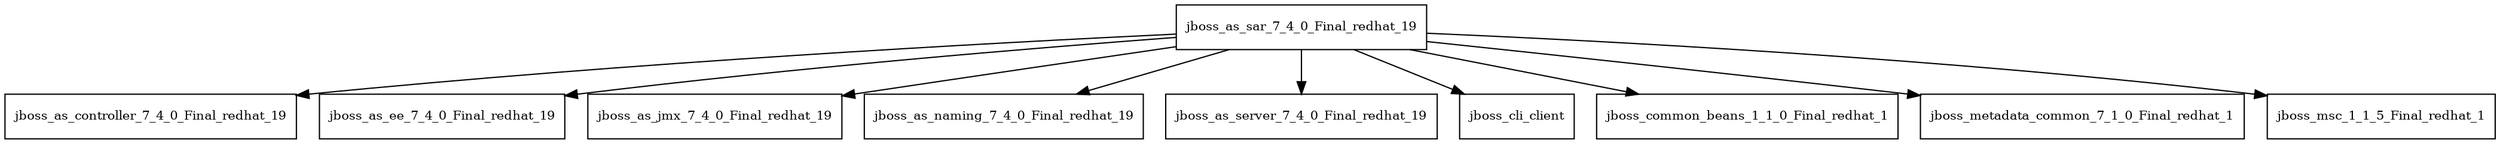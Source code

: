 digraph jboss_as_sar_7_4_0_Final_redhat_19_dependencies {
  node [shape = box, fontsize=10.0];
  jboss_as_sar_7_4_0_Final_redhat_19 -> jboss_as_controller_7_4_0_Final_redhat_19;
  jboss_as_sar_7_4_0_Final_redhat_19 -> jboss_as_ee_7_4_0_Final_redhat_19;
  jboss_as_sar_7_4_0_Final_redhat_19 -> jboss_as_jmx_7_4_0_Final_redhat_19;
  jboss_as_sar_7_4_0_Final_redhat_19 -> jboss_as_naming_7_4_0_Final_redhat_19;
  jboss_as_sar_7_4_0_Final_redhat_19 -> jboss_as_server_7_4_0_Final_redhat_19;
  jboss_as_sar_7_4_0_Final_redhat_19 -> jboss_cli_client;
  jboss_as_sar_7_4_0_Final_redhat_19 -> jboss_common_beans_1_1_0_Final_redhat_1;
  jboss_as_sar_7_4_0_Final_redhat_19 -> jboss_metadata_common_7_1_0_Final_redhat_1;
  jboss_as_sar_7_4_0_Final_redhat_19 -> jboss_msc_1_1_5_Final_redhat_1;
}
